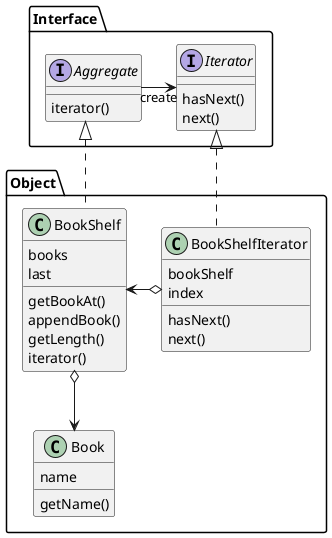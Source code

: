 @startuml

skinparam linetype ortho
top to bottom direction

package Interface {
    interface Aggregate {
        iterator()
    }
    interface Iterator {
        hasNext()
        next()
    }
}

Aggregate -right-> Iterator : create

package Object {
    class BookShelf {
        books
        last
        getBookAt()
        appendBook()
        getLength()
        iterator()
    }

    class BookShelfIterator {
        bookShelf
        index
        hasNext()
        next()
    }

    class Book {
        name
        getName()
    }
}

Aggregate <|.. BookShelf
Iterator <|.. BookShelfIterator

BookShelf <-right-o BookShelfIterator

BookShelf o--> Book

@enduml